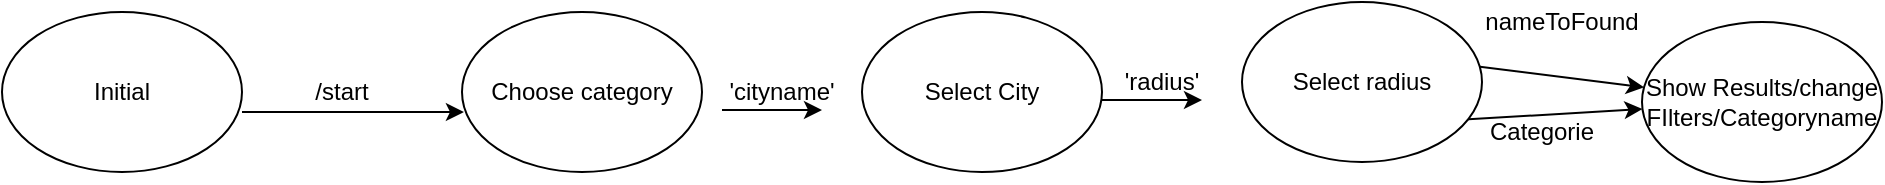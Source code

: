 <mxfile version="14.5.7" type="device"><diagram id="iWRGjZpsiMT6y4UEU2u6" name="Page-1"><mxGraphModel dx="1927" dy="654" grid="1" gridSize="10" guides="1" tooltips="1" connect="1" arrows="1" fold="1" page="1" pageScale="1" pageWidth="827" pageHeight="1169" math="0" shadow="0"><root><mxCell id="0"/><mxCell id="1" parent="0"/><mxCell id="HnixFTq0zK8VzDHq-zgj-2" value="Initial" style="ellipse;whiteSpace=wrap;html=1;" parent="1" vertex="1"><mxGeometry x="-120" y="180" width="120" height="80" as="geometry"/></mxCell><mxCell id="HnixFTq0zK8VzDHq-zgj-3" value="Choose category" style="ellipse;whiteSpace=wrap;html=1;" parent="1" vertex="1"><mxGeometry x="110" y="180" width="120" height="80" as="geometry"/></mxCell><mxCell id="HnixFTq0zK8VzDHq-zgj-4" value="" style="endArrow=classic;html=1;entryX=0.008;entryY=0.625;entryDx=0;entryDy=0;entryPerimeter=0;" parent="1" target="HnixFTq0zK8VzDHq-zgj-3" edge="1"><mxGeometry width="50" height="50" relative="1" as="geometry"><mxPoint y="230" as="sourcePoint"/><mxPoint x="60" y="230" as="targetPoint"/></mxGeometry></mxCell><mxCell id="HnixFTq0zK8VzDHq-zgj-5" value="/start" style="text;html=1;strokeColor=none;fillColor=none;align=center;verticalAlign=middle;whiteSpace=wrap;rounded=0;" parent="1" vertex="1"><mxGeometry x="30" y="210" width="40" height="20" as="geometry"/></mxCell><mxCell id="Cdt20tDxMcPRKpox7vdF-1" value="" style="endArrow=classic;html=1;" edge="1" parent="1" target="Cdt20tDxMcPRKpox7vdF-4"><mxGeometry width="50" height="50" relative="1" as="geometry"><mxPoint x="600" y="205" as="sourcePoint"/><mxPoint x="690" y="175" as="targetPoint"/></mxGeometry></mxCell><mxCell id="Cdt20tDxMcPRKpox7vdF-2" value="" style="endArrow=classic;html=1;" edge="1" parent="1" target="Cdt20tDxMcPRKpox7vdF-4"><mxGeometry width="50" height="50" relative="1" as="geometry"><mxPoint x="590" y="235" as="sourcePoint"/><mxPoint x="670" y="265" as="targetPoint"/></mxGeometry></mxCell><mxCell id="Cdt20tDxMcPRKpox7vdF-4" value="Show Results/change FIlters/Categoryname" style="ellipse;whiteSpace=wrap;html=1;" vertex="1" parent="1"><mxGeometry x="700" y="185" width="120" height="80" as="geometry"/></mxCell><mxCell id="Cdt20tDxMcPRKpox7vdF-7" value="nameToFound" style="text;html=1;strokeColor=none;fillColor=none;align=center;verticalAlign=middle;whiteSpace=wrap;rounded=0;" vertex="1" parent="1"><mxGeometry x="640" y="175" width="40" height="20" as="geometry"/></mxCell><mxCell id="Cdt20tDxMcPRKpox7vdF-8" value="Select City" style="ellipse;whiteSpace=wrap;html=1;" vertex="1" parent="1"><mxGeometry x="310" y="180" width="120" height="80" as="geometry"/></mxCell><mxCell id="Cdt20tDxMcPRKpox7vdF-9" value="'cityname'" style="text;html=1;strokeColor=none;fillColor=none;align=center;verticalAlign=middle;whiteSpace=wrap;rounded=0;" vertex="1" parent="1"><mxGeometry x="250" y="210" width="40" height="20" as="geometry"/></mxCell><mxCell id="Cdt20tDxMcPRKpox7vdF-10" value="" style="endArrow=classic;html=1;" edge="1" parent="1"><mxGeometry width="50" height="50" relative="1" as="geometry"><mxPoint x="240" y="229" as="sourcePoint"/><mxPoint x="290" y="229" as="targetPoint"/></mxGeometry></mxCell><mxCell id="Cdt20tDxMcPRKpox7vdF-11" value="Select radius" style="ellipse;whiteSpace=wrap;html=1;" vertex="1" parent="1"><mxGeometry x="500" y="175" width="120" height="80" as="geometry"/></mxCell><mxCell id="Cdt20tDxMcPRKpox7vdF-12" value="'radius'" style="text;html=1;strokeColor=none;fillColor=none;align=center;verticalAlign=middle;whiteSpace=wrap;rounded=0;" vertex="1" parent="1"><mxGeometry x="440" y="205" width="40" height="20" as="geometry"/></mxCell><mxCell id="Cdt20tDxMcPRKpox7vdF-13" value="" style="endArrow=classic;html=1;" edge="1" parent="1"><mxGeometry width="50" height="50" relative="1" as="geometry"><mxPoint x="430" y="224" as="sourcePoint"/><mxPoint x="480" y="224" as="targetPoint"/></mxGeometry></mxCell><mxCell id="Cdt20tDxMcPRKpox7vdF-14" value="Categorie" style="text;html=1;strokeColor=none;fillColor=none;align=center;verticalAlign=middle;whiteSpace=wrap;rounded=0;" vertex="1" parent="1"><mxGeometry x="630" y="230" width="40" height="20" as="geometry"/></mxCell></root></mxGraphModel></diagram></mxfile>